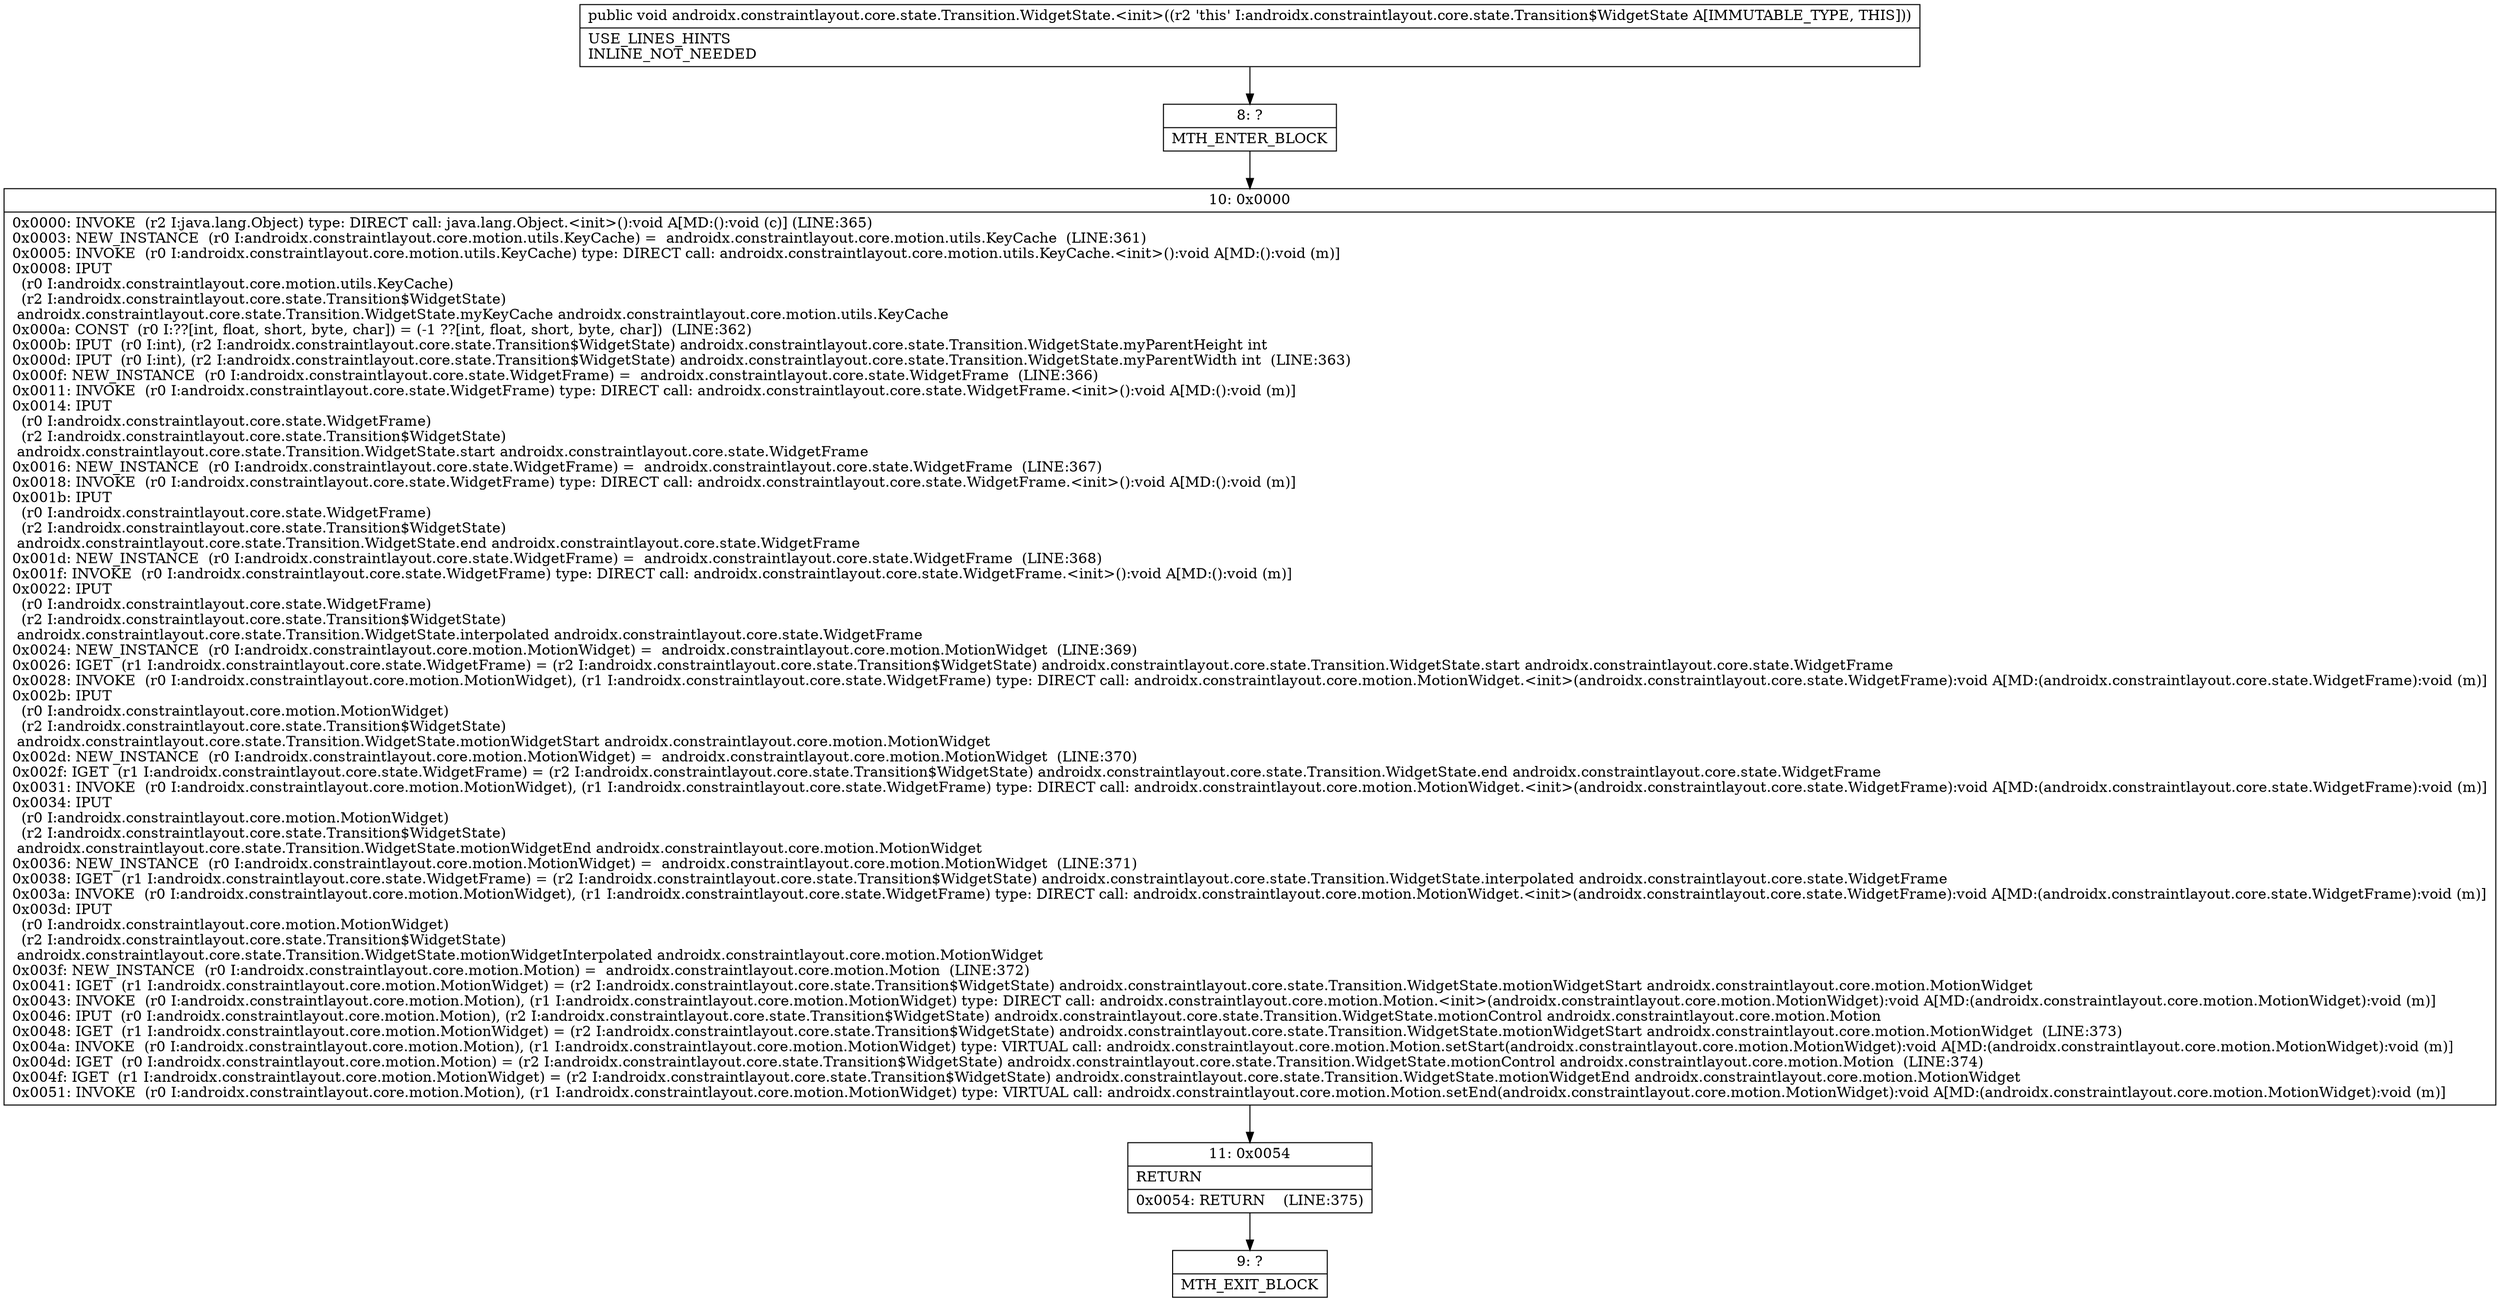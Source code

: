 digraph "CFG forandroidx.constraintlayout.core.state.Transition.WidgetState.\<init\>()V" {
Node_8 [shape=record,label="{8\:\ ?|MTH_ENTER_BLOCK\l}"];
Node_10 [shape=record,label="{10\:\ 0x0000|0x0000: INVOKE  (r2 I:java.lang.Object) type: DIRECT call: java.lang.Object.\<init\>():void A[MD:():void (c)] (LINE:365)\l0x0003: NEW_INSTANCE  (r0 I:androidx.constraintlayout.core.motion.utils.KeyCache) =  androidx.constraintlayout.core.motion.utils.KeyCache  (LINE:361)\l0x0005: INVOKE  (r0 I:androidx.constraintlayout.core.motion.utils.KeyCache) type: DIRECT call: androidx.constraintlayout.core.motion.utils.KeyCache.\<init\>():void A[MD:():void (m)]\l0x0008: IPUT  \l  (r0 I:androidx.constraintlayout.core.motion.utils.KeyCache)\l  (r2 I:androidx.constraintlayout.core.state.Transition$WidgetState)\l androidx.constraintlayout.core.state.Transition.WidgetState.myKeyCache androidx.constraintlayout.core.motion.utils.KeyCache \l0x000a: CONST  (r0 I:??[int, float, short, byte, char]) = (\-1 ??[int, float, short, byte, char])  (LINE:362)\l0x000b: IPUT  (r0 I:int), (r2 I:androidx.constraintlayout.core.state.Transition$WidgetState) androidx.constraintlayout.core.state.Transition.WidgetState.myParentHeight int \l0x000d: IPUT  (r0 I:int), (r2 I:androidx.constraintlayout.core.state.Transition$WidgetState) androidx.constraintlayout.core.state.Transition.WidgetState.myParentWidth int  (LINE:363)\l0x000f: NEW_INSTANCE  (r0 I:androidx.constraintlayout.core.state.WidgetFrame) =  androidx.constraintlayout.core.state.WidgetFrame  (LINE:366)\l0x0011: INVOKE  (r0 I:androidx.constraintlayout.core.state.WidgetFrame) type: DIRECT call: androidx.constraintlayout.core.state.WidgetFrame.\<init\>():void A[MD:():void (m)]\l0x0014: IPUT  \l  (r0 I:androidx.constraintlayout.core.state.WidgetFrame)\l  (r2 I:androidx.constraintlayout.core.state.Transition$WidgetState)\l androidx.constraintlayout.core.state.Transition.WidgetState.start androidx.constraintlayout.core.state.WidgetFrame \l0x0016: NEW_INSTANCE  (r0 I:androidx.constraintlayout.core.state.WidgetFrame) =  androidx.constraintlayout.core.state.WidgetFrame  (LINE:367)\l0x0018: INVOKE  (r0 I:androidx.constraintlayout.core.state.WidgetFrame) type: DIRECT call: androidx.constraintlayout.core.state.WidgetFrame.\<init\>():void A[MD:():void (m)]\l0x001b: IPUT  \l  (r0 I:androidx.constraintlayout.core.state.WidgetFrame)\l  (r2 I:androidx.constraintlayout.core.state.Transition$WidgetState)\l androidx.constraintlayout.core.state.Transition.WidgetState.end androidx.constraintlayout.core.state.WidgetFrame \l0x001d: NEW_INSTANCE  (r0 I:androidx.constraintlayout.core.state.WidgetFrame) =  androidx.constraintlayout.core.state.WidgetFrame  (LINE:368)\l0x001f: INVOKE  (r0 I:androidx.constraintlayout.core.state.WidgetFrame) type: DIRECT call: androidx.constraintlayout.core.state.WidgetFrame.\<init\>():void A[MD:():void (m)]\l0x0022: IPUT  \l  (r0 I:androidx.constraintlayout.core.state.WidgetFrame)\l  (r2 I:androidx.constraintlayout.core.state.Transition$WidgetState)\l androidx.constraintlayout.core.state.Transition.WidgetState.interpolated androidx.constraintlayout.core.state.WidgetFrame \l0x0024: NEW_INSTANCE  (r0 I:androidx.constraintlayout.core.motion.MotionWidget) =  androidx.constraintlayout.core.motion.MotionWidget  (LINE:369)\l0x0026: IGET  (r1 I:androidx.constraintlayout.core.state.WidgetFrame) = (r2 I:androidx.constraintlayout.core.state.Transition$WidgetState) androidx.constraintlayout.core.state.Transition.WidgetState.start androidx.constraintlayout.core.state.WidgetFrame \l0x0028: INVOKE  (r0 I:androidx.constraintlayout.core.motion.MotionWidget), (r1 I:androidx.constraintlayout.core.state.WidgetFrame) type: DIRECT call: androidx.constraintlayout.core.motion.MotionWidget.\<init\>(androidx.constraintlayout.core.state.WidgetFrame):void A[MD:(androidx.constraintlayout.core.state.WidgetFrame):void (m)]\l0x002b: IPUT  \l  (r0 I:androidx.constraintlayout.core.motion.MotionWidget)\l  (r2 I:androidx.constraintlayout.core.state.Transition$WidgetState)\l androidx.constraintlayout.core.state.Transition.WidgetState.motionWidgetStart androidx.constraintlayout.core.motion.MotionWidget \l0x002d: NEW_INSTANCE  (r0 I:androidx.constraintlayout.core.motion.MotionWidget) =  androidx.constraintlayout.core.motion.MotionWidget  (LINE:370)\l0x002f: IGET  (r1 I:androidx.constraintlayout.core.state.WidgetFrame) = (r2 I:androidx.constraintlayout.core.state.Transition$WidgetState) androidx.constraintlayout.core.state.Transition.WidgetState.end androidx.constraintlayout.core.state.WidgetFrame \l0x0031: INVOKE  (r0 I:androidx.constraintlayout.core.motion.MotionWidget), (r1 I:androidx.constraintlayout.core.state.WidgetFrame) type: DIRECT call: androidx.constraintlayout.core.motion.MotionWidget.\<init\>(androidx.constraintlayout.core.state.WidgetFrame):void A[MD:(androidx.constraintlayout.core.state.WidgetFrame):void (m)]\l0x0034: IPUT  \l  (r0 I:androidx.constraintlayout.core.motion.MotionWidget)\l  (r2 I:androidx.constraintlayout.core.state.Transition$WidgetState)\l androidx.constraintlayout.core.state.Transition.WidgetState.motionWidgetEnd androidx.constraintlayout.core.motion.MotionWidget \l0x0036: NEW_INSTANCE  (r0 I:androidx.constraintlayout.core.motion.MotionWidget) =  androidx.constraintlayout.core.motion.MotionWidget  (LINE:371)\l0x0038: IGET  (r1 I:androidx.constraintlayout.core.state.WidgetFrame) = (r2 I:androidx.constraintlayout.core.state.Transition$WidgetState) androidx.constraintlayout.core.state.Transition.WidgetState.interpolated androidx.constraintlayout.core.state.WidgetFrame \l0x003a: INVOKE  (r0 I:androidx.constraintlayout.core.motion.MotionWidget), (r1 I:androidx.constraintlayout.core.state.WidgetFrame) type: DIRECT call: androidx.constraintlayout.core.motion.MotionWidget.\<init\>(androidx.constraintlayout.core.state.WidgetFrame):void A[MD:(androidx.constraintlayout.core.state.WidgetFrame):void (m)]\l0x003d: IPUT  \l  (r0 I:androidx.constraintlayout.core.motion.MotionWidget)\l  (r2 I:androidx.constraintlayout.core.state.Transition$WidgetState)\l androidx.constraintlayout.core.state.Transition.WidgetState.motionWidgetInterpolated androidx.constraintlayout.core.motion.MotionWidget \l0x003f: NEW_INSTANCE  (r0 I:androidx.constraintlayout.core.motion.Motion) =  androidx.constraintlayout.core.motion.Motion  (LINE:372)\l0x0041: IGET  (r1 I:androidx.constraintlayout.core.motion.MotionWidget) = (r2 I:androidx.constraintlayout.core.state.Transition$WidgetState) androidx.constraintlayout.core.state.Transition.WidgetState.motionWidgetStart androidx.constraintlayout.core.motion.MotionWidget \l0x0043: INVOKE  (r0 I:androidx.constraintlayout.core.motion.Motion), (r1 I:androidx.constraintlayout.core.motion.MotionWidget) type: DIRECT call: androidx.constraintlayout.core.motion.Motion.\<init\>(androidx.constraintlayout.core.motion.MotionWidget):void A[MD:(androidx.constraintlayout.core.motion.MotionWidget):void (m)]\l0x0046: IPUT  (r0 I:androidx.constraintlayout.core.motion.Motion), (r2 I:androidx.constraintlayout.core.state.Transition$WidgetState) androidx.constraintlayout.core.state.Transition.WidgetState.motionControl androidx.constraintlayout.core.motion.Motion \l0x0048: IGET  (r1 I:androidx.constraintlayout.core.motion.MotionWidget) = (r2 I:androidx.constraintlayout.core.state.Transition$WidgetState) androidx.constraintlayout.core.state.Transition.WidgetState.motionWidgetStart androidx.constraintlayout.core.motion.MotionWidget  (LINE:373)\l0x004a: INVOKE  (r0 I:androidx.constraintlayout.core.motion.Motion), (r1 I:androidx.constraintlayout.core.motion.MotionWidget) type: VIRTUAL call: androidx.constraintlayout.core.motion.Motion.setStart(androidx.constraintlayout.core.motion.MotionWidget):void A[MD:(androidx.constraintlayout.core.motion.MotionWidget):void (m)]\l0x004d: IGET  (r0 I:androidx.constraintlayout.core.motion.Motion) = (r2 I:androidx.constraintlayout.core.state.Transition$WidgetState) androidx.constraintlayout.core.state.Transition.WidgetState.motionControl androidx.constraintlayout.core.motion.Motion  (LINE:374)\l0x004f: IGET  (r1 I:androidx.constraintlayout.core.motion.MotionWidget) = (r2 I:androidx.constraintlayout.core.state.Transition$WidgetState) androidx.constraintlayout.core.state.Transition.WidgetState.motionWidgetEnd androidx.constraintlayout.core.motion.MotionWidget \l0x0051: INVOKE  (r0 I:androidx.constraintlayout.core.motion.Motion), (r1 I:androidx.constraintlayout.core.motion.MotionWidget) type: VIRTUAL call: androidx.constraintlayout.core.motion.Motion.setEnd(androidx.constraintlayout.core.motion.MotionWidget):void A[MD:(androidx.constraintlayout.core.motion.MotionWidget):void (m)]\l}"];
Node_11 [shape=record,label="{11\:\ 0x0054|RETURN\l|0x0054: RETURN    (LINE:375)\l}"];
Node_9 [shape=record,label="{9\:\ ?|MTH_EXIT_BLOCK\l}"];
MethodNode[shape=record,label="{public void androidx.constraintlayout.core.state.Transition.WidgetState.\<init\>((r2 'this' I:androidx.constraintlayout.core.state.Transition$WidgetState A[IMMUTABLE_TYPE, THIS]))  | USE_LINES_HINTS\lINLINE_NOT_NEEDED\l}"];
MethodNode -> Node_8;Node_8 -> Node_10;
Node_10 -> Node_11;
Node_11 -> Node_9;
}

